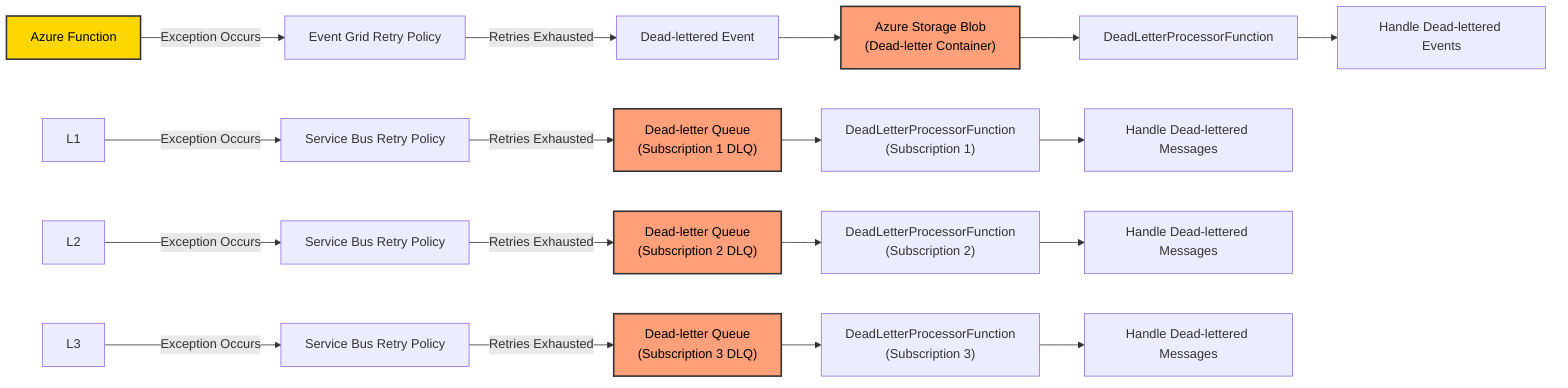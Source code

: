 flowchart LR
%% Dead-lettering for Event Grid
    D["Azure Function"] -- "Exception Occurs" --> EG_Retry["Event Grid Retry Policy"]
    EG_Retry -- "Retries Exhausted" --> EG_DL["Dead-lettered Event"]
    EG_DL --> EG_DL_Storage["Azure Storage Blob<br/>(Dead-letter Container)"]
    EG_DL_Storage --> EG_DL_Processor["DeadLetterProcessorFunction"]
    EG_DL_Processor --> EG_Handle["Handle Dead-lettered Events"]

%% Dead-lettering for Service Bus Subscriptions
    L1 -- "Exception Occurs" --> SB_Retry1["Service Bus Retry Policy"]
    SB_Retry1 -- "Retries Exhausted" --> SB_DL1["Dead-letter Queue<br/>(Subscription 1 DLQ)"]
    SB_DL1 --> SB_DL_Processor1["DeadLetterProcessorFunction<br/>(Subscription 1)"]
    SB_DL_Processor1 --> SB_Handle1["Handle Dead-lettered Messages"]

    L2 -- "Exception Occurs" --> SB_Retry2["Service Bus Retry Policy"]
    SB_Retry2 -- "Retries Exhausted" --> SB_DL2["Dead-letter Queue<br/>(Subscription 2 DLQ)"]
    SB_DL2 --> SB_DL_Processor2["DeadLetterProcessorFunction<br/>(Subscription 2)"]
    SB_DL_Processor2 --> SB_Handle2["Handle Dead-lettered Messages"]

    L3 -- "Exception Occurs" --> SB_Retry3["Service Bus Retry Policy"]
    SB_Retry3 -- "Retries Exhausted" --> SB_DL3["Dead-letter Queue<br/>(Subscription 3 DLQ)"]
    SB_DL3 --> SB_DL_Processor3["DeadLetterProcessorFunction<br/>(Subscription 3)"]
    SB_DL_Processor3 --> SB_Handle3["Handle Dead-lettered Messages"]

%% Styles
    style D fill:#FFD700,stroke:#333,stroke-width:2px,color:#000
    style EG_DL_Storage fill:#FFA07A,stroke:#333,stroke-width:2px,color:#000
    style SB_DL1 fill:#FFA07A,stroke:#333,stroke-width:2px,color:#000
    style SB_DL2 fill:#FFA07A,stroke:#333,stroke-width:2px,color:#000
    style SB_DL3 fill:#FFA07A,stroke:#333,stroke-width:2px,color:#000